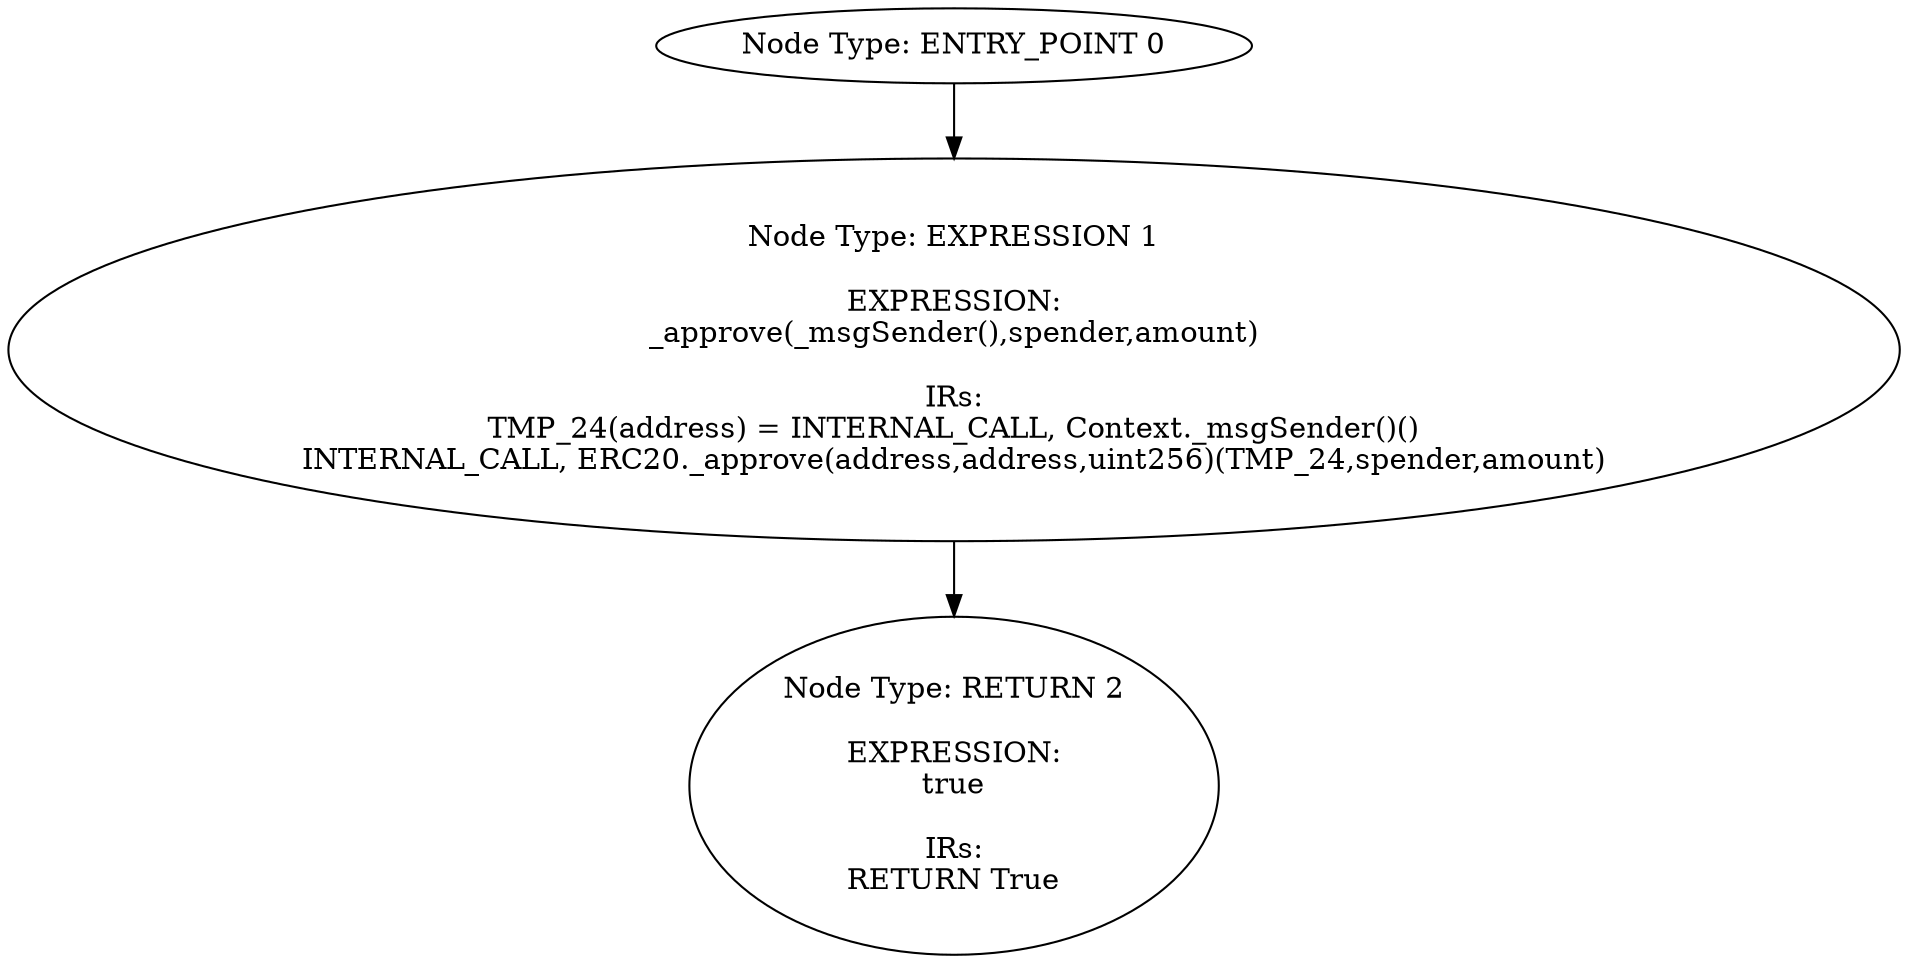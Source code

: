 digraph{
0[label="Node Type: ENTRY_POINT 0
"];
0->1;
1[label="Node Type: EXPRESSION 1

EXPRESSION:
_approve(_msgSender(),spender,amount)

IRs:
TMP_24(address) = INTERNAL_CALL, Context._msgSender()()
INTERNAL_CALL, ERC20._approve(address,address,uint256)(TMP_24,spender,amount)"];
1->2;
2[label="Node Type: RETURN 2

EXPRESSION:
true

IRs:
RETURN True"];
}
